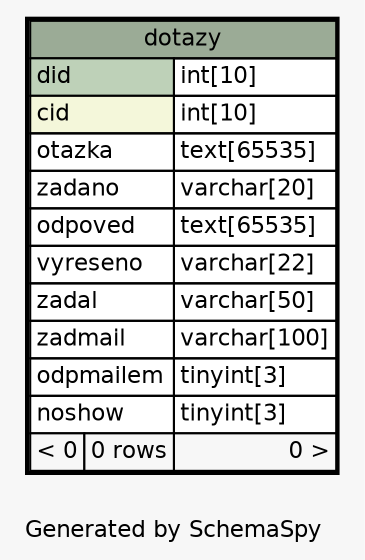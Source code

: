 // dot 2.38.0 on Mac OS X 10.9.4
// SchemaSpy rev 590
digraph "oneDegreeRelationshipsDiagram" {
  graph [
    rankdir="RL"
    bgcolor="#f7f7f7"
    label="\nGenerated by SchemaSpy"
    labeljust="l"
    nodesep="0.18"
    ranksep="0.46"
    fontname="Helvetica"
    fontsize="11"
  ];
  node [
    fontname="Helvetica"
    fontsize="11"
    shape="plaintext"
  ];
  edge [
    arrowsize="0.8"
  ];
  "dotazy" [
    label=<
    <TABLE BORDER="2" CELLBORDER="1" CELLSPACING="0" BGCOLOR="#ffffff">
      <TR><TD COLSPAN="3" BGCOLOR="#9bab96" ALIGN="CENTER">dotazy</TD></TR>
      <TR><TD PORT="did" COLSPAN="2" BGCOLOR="#bed1b8" ALIGN="LEFT">did</TD><TD PORT="did.type" ALIGN="LEFT">int[10]</TD></TR>
      <TR><TD PORT="cid" COLSPAN="2" BGCOLOR="#f4f7da" ALIGN="LEFT">cid</TD><TD PORT="cid.type" ALIGN="LEFT">int[10]</TD></TR>
      <TR><TD PORT="otazka" COLSPAN="2" ALIGN="LEFT">otazka</TD><TD PORT="otazka.type" ALIGN="LEFT">text[65535]</TD></TR>
      <TR><TD PORT="zadano" COLSPAN="2" ALIGN="LEFT">zadano</TD><TD PORT="zadano.type" ALIGN="LEFT">varchar[20]</TD></TR>
      <TR><TD PORT="odpoved" COLSPAN="2" ALIGN="LEFT">odpoved</TD><TD PORT="odpoved.type" ALIGN="LEFT">text[65535]</TD></TR>
      <TR><TD PORT="vyreseno" COLSPAN="2" ALIGN="LEFT">vyreseno</TD><TD PORT="vyreseno.type" ALIGN="LEFT">varchar[22]</TD></TR>
      <TR><TD PORT="zadal" COLSPAN="2" ALIGN="LEFT">zadal</TD><TD PORT="zadal.type" ALIGN="LEFT">varchar[50]</TD></TR>
      <TR><TD PORT="zadmail" COLSPAN="2" ALIGN="LEFT">zadmail</TD><TD PORT="zadmail.type" ALIGN="LEFT">varchar[100]</TD></TR>
      <TR><TD PORT="odpmailem" COLSPAN="2" ALIGN="LEFT">odpmailem</TD><TD PORT="odpmailem.type" ALIGN="LEFT">tinyint[3]</TD></TR>
      <TR><TD PORT="noshow" COLSPAN="2" ALIGN="LEFT">noshow</TD><TD PORT="noshow.type" ALIGN="LEFT">tinyint[3]</TD></TR>
      <TR><TD ALIGN="LEFT" BGCOLOR="#f7f7f7">&lt; 0</TD><TD ALIGN="RIGHT" BGCOLOR="#f7f7f7">0 rows</TD><TD ALIGN="RIGHT" BGCOLOR="#f7f7f7">0 &gt;</TD></TR>
    </TABLE>>
    URL="dotazy.html"
    tooltip="dotazy"
  ];
}
